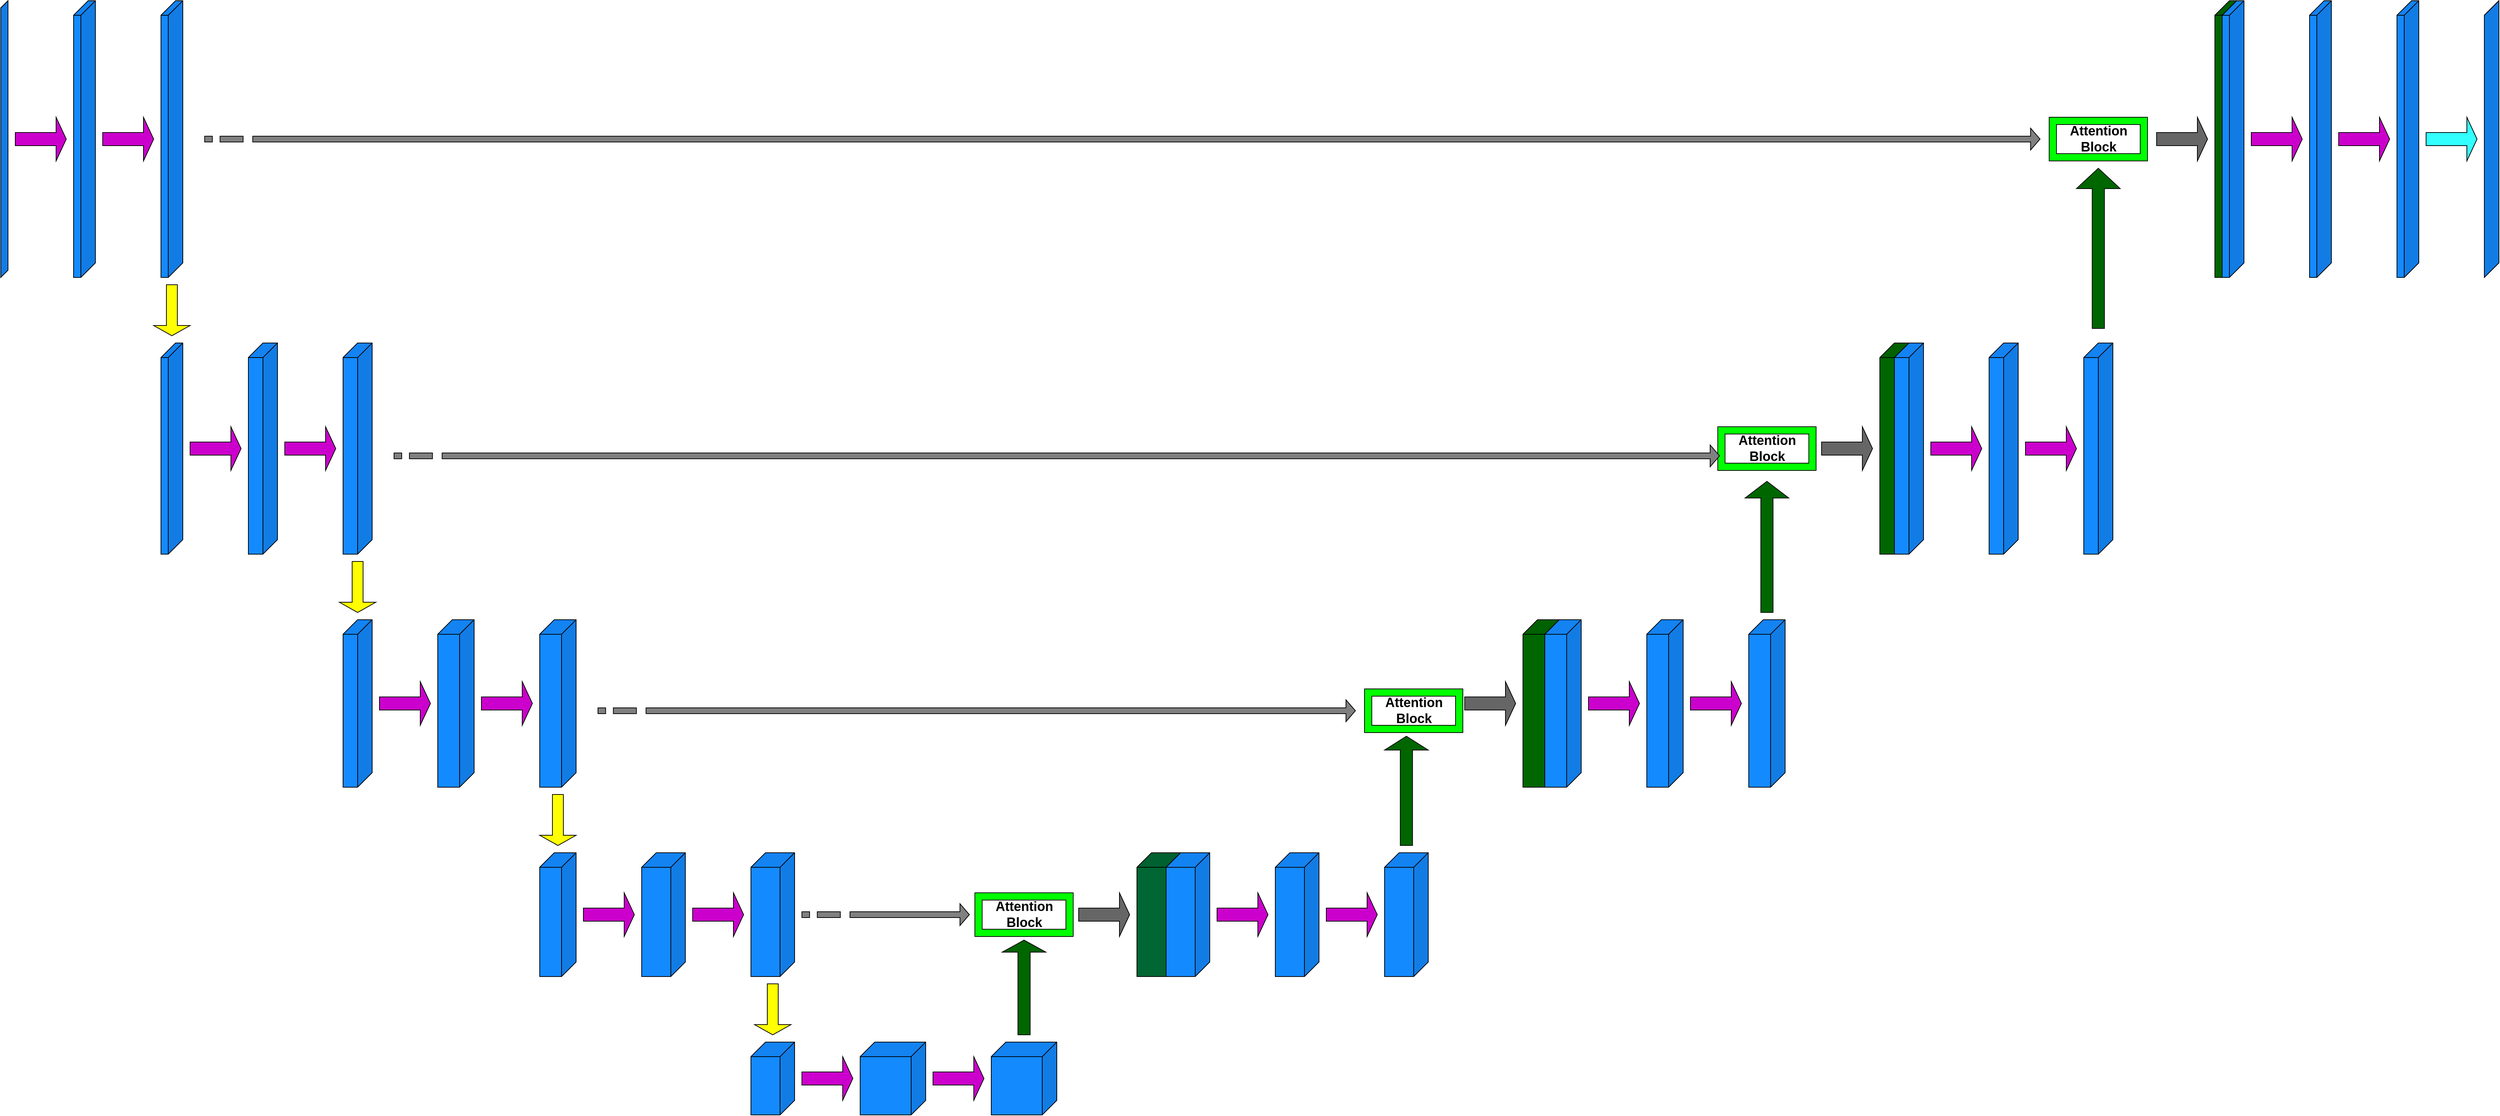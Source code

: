 <mxfile version="21.6.7" type="github">
  <diagram name="Page-1" id="RqEUx_hPR4AzlYvkwtgN">
    <mxGraphModel dx="6010" dy="3424" grid="1" gridSize="10" guides="1" tooltips="1" connect="1" arrows="1" fold="1" page="1" pageScale="1" pageWidth="850" pageHeight="1100" math="0" shadow="0">
      <root>
        <mxCell id="0" />
        <mxCell id="1" parent="0" />
        <mxCell id="PNFVQXXulbzdwSJi9o5z-2" value="" style="shape=cube;whiteSpace=wrap;html=1;boundedLbl=1;backgroundOutline=1;darkOpacity=0.05;darkOpacity2=0.1;fillColor=#148AFF;flipH=1;" parent="1" vertex="1">
          <mxGeometry x="-140" y="-430" width="10" height="380" as="geometry" />
        </mxCell>
        <mxCell id="PNFVQXXulbzdwSJi9o5z-3" value="" style="shape=singleArrow;whiteSpace=wrap;html=1;fillColor=#CC00CC;" parent="1" vertex="1">
          <mxGeometry x="-120" y="-270" width="70" height="60" as="geometry" />
        </mxCell>
        <mxCell id="PNFVQXXulbzdwSJi9o5z-5" value="" style="shape=cube;whiteSpace=wrap;html=1;boundedLbl=1;backgroundOutline=1;darkOpacity=0.05;darkOpacity2=0.1;fillColor=#148AFF;flipH=1;" parent="1" vertex="1">
          <mxGeometry x="-40" y="-430" width="30" height="380" as="geometry" />
        </mxCell>
        <mxCell id="PNFVQXXulbzdwSJi9o5z-7" value="" style="shape=cube;whiteSpace=wrap;html=1;boundedLbl=1;backgroundOutline=1;darkOpacity=0.05;darkOpacity2=0.1;fillColor=#148AFF;flipH=1;" parent="1" vertex="1">
          <mxGeometry x="80" y="-430" width="30" height="380" as="geometry" />
        </mxCell>
        <mxCell id="PNFVQXXulbzdwSJi9o5z-8" value="" style="shape=singleArrow;whiteSpace=wrap;html=1;fillColor=#CC00CC;" parent="1" vertex="1">
          <mxGeometry y="-270" width="70" height="60" as="geometry" />
        </mxCell>
        <mxCell id="PNFVQXXulbzdwSJi9o5z-9" value="" style="shape=singleArrow;direction=south;whiteSpace=wrap;html=1;fillColor=#FFFF00;" parent="1" vertex="1">
          <mxGeometry x="70" y="-40" width="50" height="70" as="geometry" />
        </mxCell>
        <mxCell id="PNFVQXXulbzdwSJi9o5z-11" value="" style="shape=cube;whiteSpace=wrap;html=1;boundedLbl=1;backgroundOutline=1;darkOpacity=0.05;darkOpacity2=0.1;fillColor=#148AFF;flipH=1;" parent="1" vertex="1">
          <mxGeometry x="80" y="40" width="30" height="290" as="geometry" />
        </mxCell>
        <mxCell id="PNFVQXXulbzdwSJi9o5z-12" value="" style="shape=singleArrow;whiteSpace=wrap;html=1;fillColor=#CC00CC;" parent="1" vertex="1">
          <mxGeometry x="120" y="155" width="70" height="60" as="geometry" />
        </mxCell>
        <mxCell id="PNFVQXXulbzdwSJi9o5z-13" value="" style="shape=cube;whiteSpace=wrap;html=1;boundedLbl=1;backgroundOutline=1;darkOpacity=0.05;darkOpacity2=0.1;fillColor=#148AFF;flipH=1;" parent="1" vertex="1">
          <mxGeometry x="200" y="40" width="40" height="290" as="geometry" />
        </mxCell>
        <mxCell id="PNFVQXXulbzdwSJi9o5z-14" value="" style="shape=singleArrow;whiteSpace=wrap;html=1;fillColor=#CC00CC;" parent="1" vertex="1">
          <mxGeometry x="250" y="155" width="70" height="60" as="geometry" />
        </mxCell>
        <mxCell id="PNFVQXXulbzdwSJi9o5z-15" value="" style="shape=cube;whiteSpace=wrap;html=1;boundedLbl=1;backgroundOutline=1;darkOpacity=0.05;darkOpacity2=0.1;fillColor=#148AFF;flipH=1;" parent="1" vertex="1">
          <mxGeometry x="330" y="40" width="40" height="290" as="geometry" />
        </mxCell>
        <mxCell id="PNFVQXXulbzdwSJi9o5z-16" value="" style="shape=singleArrow;direction=south;whiteSpace=wrap;html=1;fillColor=#FFFF00;" parent="1" vertex="1">
          <mxGeometry x="325" y="340" width="50" height="70" as="geometry" />
        </mxCell>
        <mxCell id="PNFVQXXulbzdwSJi9o5z-17" value="" style="shape=cube;whiteSpace=wrap;html=1;boundedLbl=1;backgroundOutline=1;darkOpacity=0.05;darkOpacity2=0.1;fillColor=#148AFF;flipH=1;" parent="1" vertex="1">
          <mxGeometry x="330" y="420" width="40" height="230" as="geometry" />
        </mxCell>
        <mxCell id="PNFVQXXulbzdwSJi9o5z-18" value="" style="shape=singleArrow;whiteSpace=wrap;html=1;fillColor=#CC00CC;" parent="1" vertex="1">
          <mxGeometry x="380" y="505" width="70" height="60" as="geometry" />
        </mxCell>
        <mxCell id="PNFVQXXulbzdwSJi9o5z-19" value="" style="shape=cube;whiteSpace=wrap;html=1;boundedLbl=1;backgroundOutline=1;darkOpacity=0.05;darkOpacity2=0.1;fillColor=#148AFF;flipH=1;" parent="1" vertex="1">
          <mxGeometry x="460" y="420" width="50" height="230" as="geometry" />
        </mxCell>
        <mxCell id="PNFVQXXulbzdwSJi9o5z-20" value="" style="shape=singleArrow;whiteSpace=wrap;html=1;fillColor=#CC00CC;" parent="1" vertex="1">
          <mxGeometry x="520" y="505" width="70" height="60" as="geometry" />
        </mxCell>
        <mxCell id="PNFVQXXulbzdwSJi9o5z-21" value="" style="shape=cube;whiteSpace=wrap;html=1;boundedLbl=1;backgroundOutline=1;darkOpacity=0.05;darkOpacity2=0.1;fillColor=#148AFF;flipH=1;" parent="1" vertex="1">
          <mxGeometry x="600" y="420" width="50" height="230" as="geometry" />
        </mxCell>
        <mxCell id="PNFVQXXulbzdwSJi9o5z-22" value="" style="shape=singleArrow;direction=south;whiteSpace=wrap;html=1;fillColor=#FFFF00;" parent="1" vertex="1">
          <mxGeometry x="600" y="660" width="50" height="70" as="geometry" />
        </mxCell>
        <mxCell id="PNFVQXXulbzdwSJi9o5z-23" value="" style="shape=cube;whiteSpace=wrap;html=1;boundedLbl=1;backgroundOutline=1;darkOpacity=0.05;darkOpacity2=0.1;fillColor=#148AFF;flipH=1;" parent="1" vertex="1">
          <mxGeometry x="600" y="740" width="50" height="170" as="geometry" />
        </mxCell>
        <mxCell id="PNFVQXXulbzdwSJi9o5z-24" value="" style="shape=singleArrow;whiteSpace=wrap;html=1;fillColor=#CC00CC;" parent="1" vertex="1">
          <mxGeometry x="660" y="795" width="70" height="60" as="geometry" />
        </mxCell>
        <mxCell id="PNFVQXXulbzdwSJi9o5z-25" value="" style="shape=cube;whiteSpace=wrap;html=1;boundedLbl=1;backgroundOutline=1;darkOpacity=0.05;darkOpacity2=0.1;fillColor=#148AFF;flipH=1;" parent="1" vertex="1">
          <mxGeometry x="740" y="740" width="60" height="170" as="geometry" />
        </mxCell>
        <mxCell id="PNFVQXXulbzdwSJi9o5z-26" value="" style="shape=singleArrow;whiteSpace=wrap;html=1;fillColor=#CC00CC;" parent="1" vertex="1">
          <mxGeometry x="810" y="795" width="70" height="60" as="geometry" />
        </mxCell>
        <mxCell id="PNFVQXXulbzdwSJi9o5z-27" value="" style="shape=cube;whiteSpace=wrap;html=1;boundedLbl=1;backgroundOutline=1;darkOpacity=0.05;darkOpacity2=0.1;fillColor=#148AFF;flipH=1;" parent="1" vertex="1">
          <mxGeometry x="890" y="740" width="60" height="170" as="geometry" />
        </mxCell>
        <mxCell id="PNFVQXXulbzdwSJi9o5z-28" value="" style="shape=singleArrow;direction=south;whiteSpace=wrap;html=1;fillColor=#FFFF00;" parent="1" vertex="1">
          <mxGeometry x="895" y="920" width="50" height="70" as="geometry" />
        </mxCell>
        <mxCell id="PNFVQXXulbzdwSJi9o5z-29" value="" style="shape=cube;whiteSpace=wrap;html=1;boundedLbl=1;backgroundOutline=1;darkOpacity=0.05;darkOpacity2=0.1;fillColor=#148AFF;flipH=1;" parent="1" vertex="1">
          <mxGeometry x="890" y="1000" width="60" height="100" as="geometry" />
        </mxCell>
        <mxCell id="PNFVQXXulbzdwSJi9o5z-30" value="" style="shape=singleArrow;whiteSpace=wrap;html=1;fillColor=#CC00CC;" parent="1" vertex="1">
          <mxGeometry x="960" y="1020" width="70" height="60" as="geometry" />
        </mxCell>
        <mxCell id="PNFVQXXulbzdwSJi9o5z-31" value="" style="shape=cube;whiteSpace=wrap;html=1;boundedLbl=1;backgroundOutline=1;darkOpacity=0.05;darkOpacity2=0.1;fillColor=#148AFF;flipH=1;" parent="1" vertex="1">
          <mxGeometry x="1040" y="1000" width="90" height="100" as="geometry" />
        </mxCell>
        <mxCell id="PNFVQXXulbzdwSJi9o5z-32" value="" style="shape=singleArrow;whiteSpace=wrap;html=1;fillColor=#CC00CC;" parent="1" vertex="1">
          <mxGeometry x="1140" y="1020" width="70" height="60" as="geometry" />
        </mxCell>
        <mxCell id="PNFVQXXulbzdwSJi9o5z-33" value="" style="shape=cube;whiteSpace=wrap;html=1;boundedLbl=1;backgroundOutline=1;darkOpacity=0.05;darkOpacity2=0.1;fillColor=#148AFF;flipH=1;" parent="1" vertex="1">
          <mxGeometry x="1220" y="1000" width="90" height="100" as="geometry" />
        </mxCell>
        <mxCell id="PNFVQXXulbzdwSJi9o5z-34" value="" style="verticalLabelPosition=bottom;verticalAlign=top;html=1;shape=mxgraph.basic.frame;dx=10;whiteSpace=wrap;fillColor=#00FF00;" parent="1" vertex="1">
          <mxGeometry x="1197.5" y="795" width="135" height="60" as="geometry" />
        </mxCell>
        <mxCell id="PNFVQXXulbzdwSJi9o5z-36" value="&lt;b&gt;&lt;font style=&quot;font-size: 18px;&quot;&gt;Attention&lt;br&gt;Block&lt;/font&gt;&lt;/b&gt;" style="text;html=1;align=center;verticalAlign=middle;resizable=0;points=[];autosize=1;strokeColor=none;fillColor=none;" parent="1" vertex="1">
          <mxGeometry x="1215" y="795" width="100" height="60" as="geometry" />
        </mxCell>
        <mxCell id="PNFVQXXulbzdwSJi9o5z-37" value="" style="shape=singleArrow;direction=north;whiteSpace=wrap;html=1;arrowWidth=0.28;arrowSize=0.127;fillColor=#006600;" parent="1" vertex="1">
          <mxGeometry x="1235" y="860" width="60" height="130" as="geometry" />
        </mxCell>
        <mxCell id="PNFVQXXulbzdwSJi9o5z-38" value="" style="html=1;shadow=0;dashed=0;align=center;verticalAlign=middle;shape=mxgraph.arrows2.stripedArrow;dy=0.73;dx=13;notch=66;fillColor=#808080;" parent="1" vertex="1">
          <mxGeometry x="140" y="-255" width="2520" height="30" as="geometry" />
        </mxCell>
        <mxCell id="PNFVQXXulbzdwSJi9o5z-39" value="" style="shape=cube;whiteSpace=wrap;html=1;boundedLbl=1;backgroundOutline=1;darkOpacity=0.05;darkOpacity2=0.1;fillColor=#006633;flipH=1;" parent="1" vertex="1">
          <mxGeometry x="1420" y="740" width="60" height="170" as="geometry" />
        </mxCell>
        <mxCell id="PNFVQXXulbzdwSJi9o5z-40" value="" style="shape=cube;whiteSpace=wrap;html=1;boundedLbl=1;backgroundOutline=1;darkOpacity=0.05;darkOpacity2=0.1;fillColor=#148AFF;flipH=1;" parent="1" vertex="1">
          <mxGeometry x="1460" y="740" width="60" height="170" as="geometry" />
        </mxCell>
        <mxCell id="PNFVQXXulbzdwSJi9o5z-41" value="" style="shape=singleArrow;whiteSpace=wrap;html=1;fillColor=#666666;" parent="1" vertex="1">
          <mxGeometry x="1340" y="795" width="70" height="60" as="geometry" />
        </mxCell>
        <mxCell id="PNFVQXXulbzdwSJi9o5z-42" value="" style="shape=cube;whiteSpace=wrap;html=1;boundedLbl=1;backgroundOutline=1;darkOpacity=0.05;darkOpacity2=0.1;fillColor=#148AFF;flipH=1;" parent="1" vertex="1">
          <mxGeometry x="1610" y="740" width="60" height="170" as="geometry" />
        </mxCell>
        <mxCell id="PNFVQXXulbzdwSJi9o5z-43" value="" style="shape=singleArrow;whiteSpace=wrap;html=1;fillColor=#CC00CC;" parent="1" vertex="1">
          <mxGeometry x="1530" y="795" width="70" height="60" as="geometry" />
        </mxCell>
        <mxCell id="PNFVQXXulbzdwSJi9o5z-44" value="" style="shape=singleArrow;whiteSpace=wrap;html=1;fillColor=#CC00CC;" parent="1" vertex="1">
          <mxGeometry x="1680" y="795" width="70" height="60" as="geometry" />
        </mxCell>
        <mxCell id="PNFVQXXulbzdwSJi9o5z-45" value="" style="shape=cube;whiteSpace=wrap;html=1;boundedLbl=1;backgroundOutline=1;darkOpacity=0.05;darkOpacity2=0.1;fillColor=#148AFF;flipH=1;" parent="1" vertex="1">
          <mxGeometry x="1760" y="740" width="60" height="170" as="geometry" />
        </mxCell>
        <mxCell id="PNFVQXXulbzdwSJi9o5z-46" value="" style="shape=singleArrow;direction=north;whiteSpace=wrap;html=1;arrowWidth=0.28;arrowSize=0.127;fillColor=#006600;" parent="1" vertex="1">
          <mxGeometry x="1760" y="580" width="60" height="150" as="geometry" />
        </mxCell>
        <mxCell id="PNFVQXXulbzdwSJi9o5z-47" value="" style="verticalLabelPosition=bottom;verticalAlign=top;html=1;shape=mxgraph.basic.frame;dx=10;whiteSpace=wrap;fillColor=#00FF00;" parent="1" vertex="1">
          <mxGeometry x="2217.5" y="155" width="135" height="60" as="geometry" />
        </mxCell>
        <mxCell id="PNFVQXXulbzdwSJi9o5z-48" value="" style="html=1;shadow=0;dashed=0;align=center;verticalAlign=middle;shape=mxgraph.arrows2.stripedArrow;dy=0.73;dx=13;notch=66;fillColor=#808080;" parent="1" vertex="1">
          <mxGeometry x="960" y="810" width="230" height="30" as="geometry" />
        </mxCell>
        <mxCell id="PNFVQXXulbzdwSJi9o5z-49" value="" style="shape=singleArrow;whiteSpace=wrap;html=1;fillColor=#666666;" parent="1" vertex="1">
          <mxGeometry x="1870" y="505" width="70" height="60" as="geometry" />
        </mxCell>
        <mxCell id="PNFVQXXulbzdwSJi9o5z-50" value="" style="shape=cube;whiteSpace=wrap;html=1;boundedLbl=1;backgroundOutline=1;darkOpacity=0.05;darkOpacity2=0.1;fillColor=#006600;flipH=1;" parent="1" vertex="1">
          <mxGeometry x="1950" y="420" width="50" height="230" as="geometry" />
        </mxCell>
        <mxCell id="PNFVQXXulbzdwSJi9o5z-51" value="" style="shape=cube;whiteSpace=wrap;html=1;boundedLbl=1;backgroundOutline=1;darkOpacity=0.05;darkOpacity2=0.1;fillColor=#148AFF;flipH=1;" parent="1" vertex="1">
          <mxGeometry x="1980" y="420" width="50" height="230" as="geometry" />
        </mxCell>
        <mxCell id="PNFVQXXulbzdwSJi9o5z-52" value="" style="shape=singleArrow;whiteSpace=wrap;html=1;fillColor=#CC00CC;" parent="1" vertex="1">
          <mxGeometry x="2040" y="505" width="70" height="60" as="geometry" />
        </mxCell>
        <mxCell id="PNFVQXXulbzdwSJi9o5z-53" value="" style="shape=cube;whiteSpace=wrap;html=1;boundedLbl=1;backgroundOutline=1;darkOpacity=0.05;darkOpacity2=0.1;fillColor=#148AFF;flipH=1;" parent="1" vertex="1">
          <mxGeometry x="2120" y="420" width="50" height="230" as="geometry" />
        </mxCell>
        <mxCell id="PNFVQXXulbzdwSJi9o5z-54" value="" style="shape=singleArrow;whiteSpace=wrap;html=1;fillColor=#CC00CC;" parent="1" vertex="1">
          <mxGeometry x="2180" y="505" width="70" height="60" as="geometry" />
        </mxCell>
        <mxCell id="PNFVQXXulbzdwSJi9o5z-55" value="" style="shape=cube;whiteSpace=wrap;html=1;boundedLbl=1;backgroundOutline=1;darkOpacity=0.05;darkOpacity2=0.1;fillColor=#148AFF;flipH=1;" parent="1" vertex="1">
          <mxGeometry x="2260" y="420" width="50" height="230" as="geometry" />
        </mxCell>
        <mxCell id="hcDeM6v7PYUN8eIanNec-1" value="" style="verticalLabelPosition=bottom;verticalAlign=top;html=1;shape=mxgraph.basic.frame;dx=10;whiteSpace=wrap;fillColor=#00FF00;" vertex="1" parent="1">
          <mxGeometry x="1732.5" y="515" width="135" height="60" as="geometry" />
        </mxCell>
        <mxCell id="hcDeM6v7PYUN8eIanNec-3" value="" style="shape=singleArrow;direction=north;whiteSpace=wrap;html=1;arrowWidth=0.28;arrowSize=0.127;fillColor=#006600;" vertex="1" parent="1">
          <mxGeometry x="2255" y="230" width="60" height="180" as="geometry" />
        </mxCell>
        <mxCell id="hcDeM6v7PYUN8eIanNec-4" value="" style="html=1;shadow=0;dashed=0;align=center;verticalAlign=middle;shape=mxgraph.arrows2.stripedArrow;dy=0.73;dx=13;notch=66;fillColor=#808080;" vertex="1" parent="1">
          <mxGeometry x="680" y="530" width="1040" height="30" as="geometry" />
        </mxCell>
        <mxCell id="hcDeM6v7PYUN8eIanNec-5" value="" style="shape=singleArrow;whiteSpace=wrap;html=1;fillColor=#666666;" vertex="1" parent="1">
          <mxGeometry x="2360" y="155" width="70" height="60" as="geometry" />
        </mxCell>
        <mxCell id="hcDeM6v7PYUN8eIanNec-6" value="" style="shape=cube;whiteSpace=wrap;html=1;boundedLbl=1;backgroundOutline=1;darkOpacity=0.05;darkOpacity2=0.1;fillColor=#006600;flipH=1;" vertex="1" parent="1">
          <mxGeometry x="2440" y="40" width="40" height="290" as="geometry" />
        </mxCell>
        <mxCell id="hcDeM6v7PYUN8eIanNec-7" value="" style="shape=cube;whiteSpace=wrap;html=1;boundedLbl=1;backgroundOutline=1;darkOpacity=0.05;darkOpacity2=0.1;fillColor=#148AFF;flipH=1;" vertex="1" parent="1">
          <mxGeometry x="2460" y="40" width="40" height="290" as="geometry" />
        </mxCell>
        <mxCell id="hcDeM6v7PYUN8eIanNec-8" value="" style="shape=singleArrow;whiteSpace=wrap;html=1;fillColor=#CC00CC;" vertex="1" parent="1">
          <mxGeometry x="2510" y="155" width="70" height="60" as="geometry" />
        </mxCell>
        <mxCell id="hcDeM6v7PYUN8eIanNec-9" value="" style="shape=cube;whiteSpace=wrap;html=1;boundedLbl=1;backgroundOutline=1;darkOpacity=0.05;darkOpacity2=0.1;fillColor=#148AFF;flipH=1;" vertex="1" parent="1">
          <mxGeometry x="2590" y="40" width="40" height="290" as="geometry" />
        </mxCell>
        <mxCell id="hcDeM6v7PYUN8eIanNec-10" value="" style="shape=singleArrow;whiteSpace=wrap;html=1;fillColor=#CC00CC;" vertex="1" parent="1">
          <mxGeometry x="2640" y="155" width="70" height="60" as="geometry" />
        </mxCell>
        <mxCell id="hcDeM6v7PYUN8eIanNec-11" value="" style="shape=cube;whiteSpace=wrap;html=1;boundedLbl=1;backgroundOutline=1;darkOpacity=0.05;darkOpacity2=0.1;fillColor=#148AFF;flipH=1;" vertex="1" parent="1">
          <mxGeometry x="2720" y="40" width="40" height="290" as="geometry" />
        </mxCell>
        <mxCell id="hcDeM6v7PYUN8eIanNec-12" value="" style="verticalLabelPosition=bottom;verticalAlign=top;html=1;shape=mxgraph.basic.frame;dx=10;whiteSpace=wrap;fillColor=#00FF00;" vertex="1" parent="1">
          <mxGeometry x="2672.5" y="-270" width="135" height="60" as="geometry" />
        </mxCell>
        <mxCell id="hcDeM6v7PYUN8eIanNec-14" value="" style="shape=singleArrow;direction=north;whiteSpace=wrap;html=1;arrowWidth=0.28;arrowSize=0.127;fillColor=#006600;" vertex="1" parent="1">
          <mxGeometry x="2710" y="-200" width="60" height="220" as="geometry" />
        </mxCell>
        <mxCell id="hcDeM6v7PYUN8eIanNec-15" value="" style="html=1;shadow=0;dashed=0;align=center;verticalAlign=middle;shape=mxgraph.arrows2.stripedArrow;dy=0.73;dx=13;notch=66;fillColor=#808080;" vertex="1" parent="1">
          <mxGeometry x="400" y="180" width="1820" height="30" as="geometry" />
        </mxCell>
        <mxCell id="hcDeM6v7PYUN8eIanNec-16" value="" style="shape=singleArrow;whiteSpace=wrap;html=1;fillColor=#666666;" vertex="1" parent="1">
          <mxGeometry x="2820" y="-270" width="70" height="60" as="geometry" />
        </mxCell>
        <mxCell id="hcDeM6v7PYUN8eIanNec-17" value="" style="shape=cube;whiteSpace=wrap;html=1;boundedLbl=1;backgroundOutline=1;darkOpacity=0.05;darkOpacity2=0.1;fillColor=#006600;flipH=1;" vertex="1" parent="1">
          <mxGeometry x="2900" y="-430" width="30" height="380" as="geometry" />
        </mxCell>
        <mxCell id="hcDeM6v7PYUN8eIanNec-19" value="" style="shape=cube;whiteSpace=wrap;html=1;boundedLbl=1;backgroundOutline=1;darkOpacity=0.05;darkOpacity2=0.1;fillColor=#148AFF;flipH=1;" vertex="1" parent="1">
          <mxGeometry x="3150" y="-430" width="30" height="380" as="geometry" />
        </mxCell>
        <mxCell id="hcDeM6v7PYUN8eIanNec-20" value="" style="shape=cube;whiteSpace=wrap;html=1;boundedLbl=1;backgroundOutline=1;darkOpacity=0.05;darkOpacity2=0.1;fillColor=#148AFF;flipH=1;" vertex="1" parent="1">
          <mxGeometry x="3030" y="-430" width="30" height="380" as="geometry" />
        </mxCell>
        <mxCell id="hcDeM6v7PYUN8eIanNec-21" value="" style="shape=cube;whiteSpace=wrap;html=1;boundedLbl=1;backgroundOutline=1;darkOpacity=0.05;darkOpacity2=0.1;fillColor=#148AFF;flipH=1;" vertex="1" parent="1">
          <mxGeometry x="2910" y="-430" width="30" height="380" as="geometry" />
        </mxCell>
        <mxCell id="hcDeM6v7PYUN8eIanNec-22" value="" style="shape=singleArrow;whiteSpace=wrap;html=1;fillColor=#CC00CC;" vertex="1" parent="1">
          <mxGeometry x="2950" y="-270" width="70" height="60" as="geometry" />
        </mxCell>
        <mxCell id="hcDeM6v7PYUN8eIanNec-23" value="" style="shape=singleArrow;whiteSpace=wrap;html=1;fillColor=#CC00CC;" vertex="1" parent="1">
          <mxGeometry x="3070" y="-270" width="70" height="60" as="geometry" />
        </mxCell>
        <mxCell id="hcDeM6v7PYUN8eIanNec-24" value="" style="shape=cube;whiteSpace=wrap;html=1;boundedLbl=1;backgroundOutline=1;darkOpacity=0.05;darkOpacity2=0.1;fillColor=#148AFF;flipH=1;" vertex="1" parent="1">
          <mxGeometry x="3270" y="-430" width="20" height="380" as="geometry" />
        </mxCell>
        <mxCell id="hcDeM6v7PYUN8eIanNec-25" value="" style="shape=singleArrow;whiteSpace=wrap;html=1;fillColor=#33FFFF;" vertex="1" parent="1">
          <mxGeometry x="3190" y="-270" width="70" height="60" as="geometry" />
        </mxCell>
        <mxCell id="hcDeM6v7PYUN8eIanNec-26" value="&lt;b style=&quot;border-color: var(--border-color);&quot;&gt;&lt;font style=&quot;border-color: var(--border-color); font-size: 18px;&quot;&gt;Attention&lt;br style=&quot;border-color: var(--border-color);&quot;&gt;Block&lt;/font&gt;&lt;/b&gt;" style="text;html=1;align=center;verticalAlign=middle;resizable=0;points=[];autosize=1;strokeColor=none;fillColor=none;" vertex="1" parent="1">
          <mxGeometry x="1750" y="515" width="100" height="60" as="geometry" />
        </mxCell>
        <mxCell id="hcDeM6v7PYUN8eIanNec-27" value="&lt;b style=&quot;border-color: var(--border-color);&quot;&gt;&lt;font style=&quot;border-color: var(--border-color); font-size: 18px;&quot;&gt;Attention&lt;br style=&quot;border-color: var(--border-color);&quot;&gt;Block&lt;/font&gt;&lt;/b&gt;" style="text;html=1;align=center;verticalAlign=middle;resizable=0;points=[];autosize=1;strokeColor=none;fillColor=none;" vertex="1" parent="1">
          <mxGeometry x="2235" y="155" width="100" height="60" as="geometry" />
        </mxCell>
        <mxCell id="hcDeM6v7PYUN8eIanNec-28" value="&lt;b style=&quot;border-color: var(--border-color);&quot;&gt;&lt;font style=&quot;border-color: var(--border-color); font-size: 18px;&quot;&gt;Attention&lt;br style=&quot;border-color: var(--border-color);&quot;&gt;Block&lt;/font&gt;&lt;/b&gt;" style="text;html=1;align=center;verticalAlign=middle;resizable=0;points=[];autosize=1;strokeColor=none;fillColor=none;" vertex="1" parent="1">
          <mxGeometry x="2690" y="-270" width="100" height="60" as="geometry" />
        </mxCell>
      </root>
    </mxGraphModel>
  </diagram>
</mxfile>
